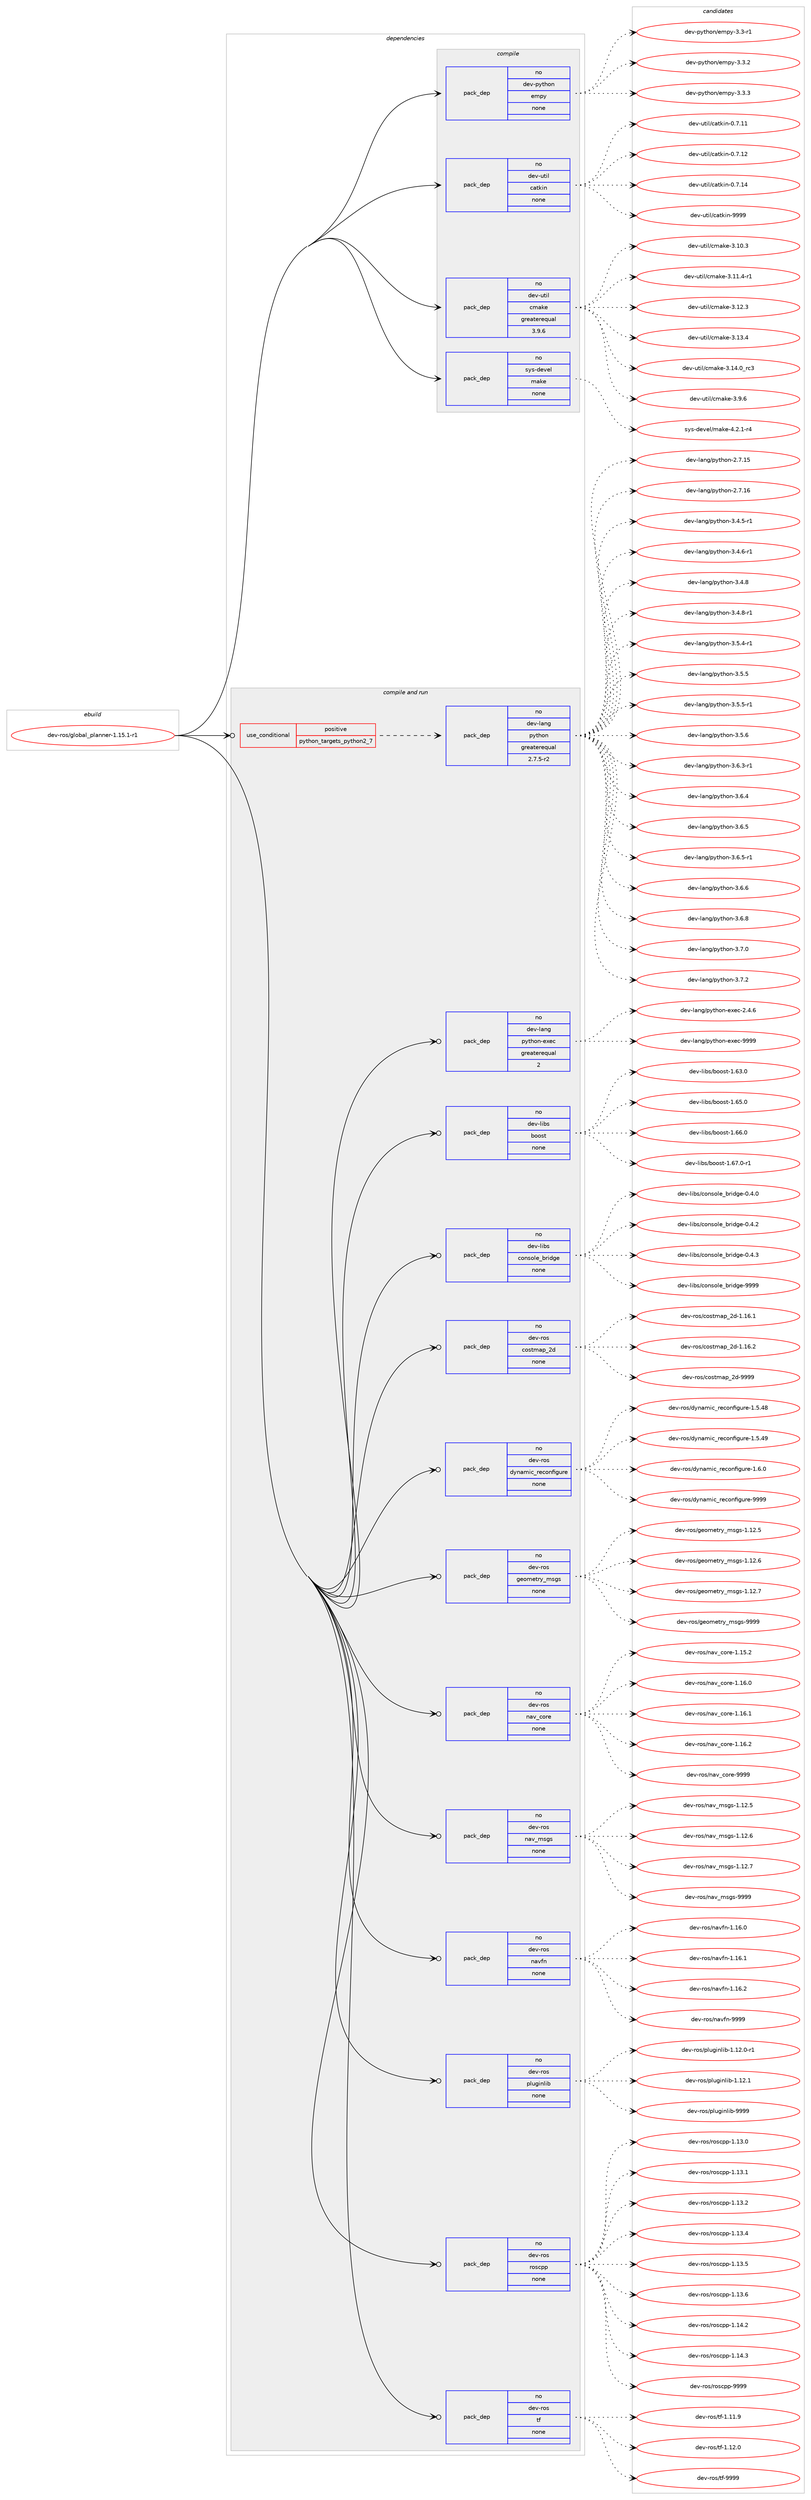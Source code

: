 digraph prolog {

# *************
# Graph options
# *************

newrank=true;
concentrate=true;
compound=true;
graph [rankdir=LR,fontname=Helvetica,fontsize=10,ranksep=1.5];#, ranksep=2.5, nodesep=0.2];
edge  [arrowhead=vee];
node  [fontname=Helvetica,fontsize=10];

# **********
# The ebuild
# **********

subgraph cluster_leftcol {
color=gray;
rank=same;
label=<<i>ebuild</i>>;
id [label="dev-ros/global_planner-1.15.1-r1", color=red, width=4, href="../dev-ros/global_planner-1.15.1-r1.svg"];
}

# ****************
# The dependencies
# ****************

subgraph cluster_midcol {
color=gray;
label=<<i>dependencies</i>>;
subgraph cluster_compile {
fillcolor="#eeeeee";
style=filled;
label=<<i>compile</i>>;
subgraph pack1044674 {
dependency1456671 [label=<<TABLE BORDER="0" CELLBORDER="1" CELLSPACING="0" CELLPADDING="4" WIDTH="220"><TR><TD ROWSPAN="6" CELLPADDING="30">pack_dep</TD></TR><TR><TD WIDTH="110">no</TD></TR><TR><TD>dev-python</TD></TR><TR><TD>empy</TD></TR><TR><TD>none</TD></TR><TR><TD></TD></TR></TABLE>>, shape=none, color=blue];
}
id:e -> dependency1456671:w [weight=20,style="solid",arrowhead="vee"];
subgraph pack1044675 {
dependency1456672 [label=<<TABLE BORDER="0" CELLBORDER="1" CELLSPACING="0" CELLPADDING="4" WIDTH="220"><TR><TD ROWSPAN="6" CELLPADDING="30">pack_dep</TD></TR><TR><TD WIDTH="110">no</TD></TR><TR><TD>dev-util</TD></TR><TR><TD>catkin</TD></TR><TR><TD>none</TD></TR><TR><TD></TD></TR></TABLE>>, shape=none, color=blue];
}
id:e -> dependency1456672:w [weight=20,style="solid",arrowhead="vee"];
subgraph pack1044676 {
dependency1456673 [label=<<TABLE BORDER="0" CELLBORDER="1" CELLSPACING="0" CELLPADDING="4" WIDTH="220"><TR><TD ROWSPAN="6" CELLPADDING="30">pack_dep</TD></TR><TR><TD WIDTH="110">no</TD></TR><TR><TD>dev-util</TD></TR><TR><TD>cmake</TD></TR><TR><TD>greaterequal</TD></TR><TR><TD>3.9.6</TD></TR></TABLE>>, shape=none, color=blue];
}
id:e -> dependency1456673:w [weight=20,style="solid",arrowhead="vee"];
subgraph pack1044677 {
dependency1456674 [label=<<TABLE BORDER="0" CELLBORDER="1" CELLSPACING="0" CELLPADDING="4" WIDTH="220"><TR><TD ROWSPAN="6" CELLPADDING="30">pack_dep</TD></TR><TR><TD WIDTH="110">no</TD></TR><TR><TD>sys-devel</TD></TR><TR><TD>make</TD></TR><TR><TD>none</TD></TR><TR><TD></TD></TR></TABLE>>, shape=none, color=blue];
}
id:e -> dependency1456674:w [weight=20,style="solid",arrowhead="vee"];
}
subgraph cluster_compileandrun {
fillcolor="#eeeeee";
style=filled;
label=<<i>compile and run</i>>;
subgraph cond388607 {
dependency1456675 [label=<<TABLE BORDER="0" CELLBORDER="1" CELLSPACING="0" CELLPADDING="4"><TR><TD ROWSPAN="3" CELLPADDING="10">use_conditional</TD></TR><TR><TD>positive</TD></TR><TR><TD>python_targets_python2_7</TD></TR></TABLE>>, shape=none, color=red];
subgraph pack1044678 {
dependency1456676 [label=<<TABLE BORDER="0" CELLBORDER="1" CELLSPACING="0" CELLPADDING="4" WIDTH="220"><TR><TD ROWSPAN="6" CELLPADDING="30">pack_dep</TD></TR><TR><TD WIDTH="110">no</TD></TR><TR><TD>dev-lang</TD></TR><TR><TD>python</TD></TR><TR><TD>greaterequal</TD></TR><TR><TD>2.7.5-r2</TD></TR></TABLE>>, shape=none, color=blue];
}
dependency1456675:e -> dependency1456676:w [weight=20,style="dashed",arrowhead="vee"];
}
id:e -> dependency1456675:w [weight=20,style="solid",arrowhead="odotvee"];
subgraph pack1044679 {
dependency1456677 [label=<<TABLE BORDER="0" CELLBORDER="1" CELLSPACING="0" CELLPADDING="4" WIDTH="220"><TR><TD ROWSPAN="6" CELLPADDING="30">pack_dep</TD></TR><TR><TD WIDTH="110">no</TD></TR><TR><TD>dev-lang</TD></TR><TR><TD>python-exec</TD></TR><TR><TD>greaterequal</TD></TR><TR><TD>2</TD></TR></TABLE>>, shape=none, color=blue];
}
id:e -> dependency1456677:w [weight=20,style="solid",arrowhead="odotvee"];
subgraph pack1044680 {
dependency1456678 [label=<<TABLE BORDER="0" CELLBORDER="1" CELLSPACING="0" CELLPADDING="4" WIDTH="220"><TR><TD ROWSPAN="6" CELLPADDING="30">pack_dep</TD></TR><TR><TD WIDTH="110">no</TD></TR><TR><TD>dev-libs</TD></TR><TR><TD>boost</TD></TR><TR><TD>none</TD></TR><TR><TD></TD></TR></TABLE>>, shape=none, color=blue];
}
id:e -> dependency1456678:w [weight=20,style="solid",arrowhead="odotvee"];
subgraph pack1044681 {
dependency1456679 [label=<<TABLE BORDER="0" CELLBORDER="1" CELLSPACING="0" CELLPADDING="4" WIDTH="220"><TR><TD ROWSPAN="6" CELLPADDING="30">pack_dep</TD></TR><TR><TD WIDTH="110">no</TD></TR><TR><TD>dev-libs</TD></TR><TR><TD>console_bridge</TD></TR><TR><TD>none</TD></TR><TR><TD></TD></TR></TABLE>>, shape=none, color=blue];
}
id:e -> dependency1456679:w [weight=20,style="solid",arrowhead="odotvee"];
subgraph pack1044682 {
dependency1456680 [label=<<TABLE BORDER="0" CELLBORDER="1" CELLSPACING="0" CELLPADDING="4" WIDTH="220"><TR><TD ROWSPAN="6" CELLPADDING="30">pack_dep</TD></TR><TR><TD WIDTH="110">no</TD></TR><TR><TD>dev-ros</TD></TR><TR><TD>costmap_2d</TD></TR><TR><TD>none</TD></TR><TR><TD></TD></TR></TABLE>>, shape=none, color=blue];
}
id:e -> dependency1456680:w [weight=20,style="solid",arrowhead="odotvee"];
subgraph pack1044683 {
dependency1456681 [label=<<TABLE BORDER="0" CELLBORDER="1" CELLSPACING="0" CELLPADDING="4" WIDTH="220"><TR><TD ROWSPAN="6" CELLPADDING="30">pack_dep</TD></TR><TR><TD WIDTH="110">no</TD></TR><TR><TD>dev-ros</TD></TR><TR><TD>dynamic_reconfigure</TD></TR><TR><TD>none</TD></TR><TR><TD></TD></TR></TABLE>>, shape=none, color=blue];
}
id:e -> dependency1456681:w [weight=20,style="solid",arrowhead="odotvee"];
subgraph pack1044684 {
dependency1456682 [label=<<TABLE BORDER="0" CELLBORDER="1" CELLSPACING="0" CELLPADDING="4" WIDTH="220"><TR><TD ROWSPAN="6" CELLPADDING="30">pack_dep</TD></TR><TR><TD WIDTH="110">no</TD></TR><TR><TD>dev-ros</TD></TR><TR><TD>geometry_msgs</TD></TR><TR><TD>none</TD></TR><TR><TD></TD></TR></TABLE>>, shape=none, color=blue];
}
id:e -> dependency1456682:w [weight=20,style="solid",arrowhead="odotvee"];
subgraph pack1044685 {
dependency1456683 [label=<<TABLE BORDER="0" CELLBORDER="1" CELLSPACING="0" CELLPADDING="4" WIDTH="220"><TR><TD ROWSPAN="6" CELLPADDING="30">pack_dep</TD></TR><TR><TD WIDTH="110">no</TD></TR><TR><TD>dev-ros</TD></TR><TR><TD>nav_core</TD></TR><TR><TD>none</TD></TR><TR><TD></TD></TR></TABLE>>, shape=none, color=blue];
}
id:e -> dependency1456683:w [weight=20,style="solid",arrowhead="odotvee"];
subgraph pack1044686 {
dependency1456684 [label=<<TABLE BORDER="0" CELLBORDER="1" CELLSPACING="0" CELLPADDING="4" WIDTH="220"><TR><TD ROWSPAN="6" CELLPADDING="30">pack_dep</TD></TR><TR><TD WIDTH="110">no</TD></TR><TR><TD>dev-ros</TD></TR><TR><TD>nav_msgs</TD></TR><TR><TD>none</TD></TR><TR><TD></TD></TR></TABLE>>, shape=none, color=blue];
}
id:e -> dependency1456684:w [weight=20,style="solid",arrowhead="odotvee"];
subgraph pack1044687 {
dependency1456685 [label=<<TABLE BORDER="0" CELLBORDER="1" CELLSPACING="0" CELLPADDING="4" WIDTH="220"><TR><TD ROWSPAN="6" CELLPADDING="30">pack_dep</TD></TR><TR><TD WIDTH="110">no</TD></TR><TR><TD>dev-ros</TD></TR><TR><TD>navfn</TD></TR><TR><TD>none</TD></TR><TR><TD></TD></TR></TABLE>>, shape=none, color=blue];
}
id:e -> dependency1456685:w [weight=20,style="solid",arrowhead="odotvee"];
subgraph pack1044688 {
dependency1456686 [label=<<TABLE BORDER="0" CELLBORDER="1" CELLSPACING="0" CELLPADDING="4" WIDTH="220"><TR><TD ROWSPAN="6" CELLPADDING="30">pack_dep</TD></TR><TR><TD WIDTH="110">no</TD></TR><TR><TD>dev-ros</TD></TR><TR><TD>pluginlib</TD></TR><TR><TD>none</TD></TR><TR><TD></TD></TR></TABLE>>, shape=none, color=blue];
}
id:e -> dependency1456686:w [weight=20,style="solid",arrowhead="odotvee"];
subgraph pack1044689 {
dependency1456687 [label=<<TABLE BORDER="0" CELLBORDER="1" CELLSPACING="0" CELLPADDING="4" WIDTH="220"><TR><TD ROWSPAN="6" CELLPADDING="30">pack_dep</TD></TR><TR><TD WIDTH="110">no</TD></TR><TR><TD>dev-ros</TD></TR><TR><TD>roscpp</TD></TR><TR><TD>none</TD></TR><TR><TD></TD></TR></TABLE>>, shape=none, color=blue];
}
id:e -> dependency1456687:w [weight=20,style="solid",arrowhead="odotvee"];
subgraph pack1044690 {
dependency1456688 [label=<<TABLE BORDER="0" CELLBORDER="1" CELLSPACING="0" CELLPADDING="4" WIDTH="220"><TR><TD ROWSPAN="6" CELLPADDING="30">pack_dep</TD></TR><TR><TD WIDTH="110">no</TD></TR><TR><TD>dev-ros</TD></TR><TR><TD>tf</TD></TR><TR><TD>none</TD></TR><TR><TD></TD></TR></TABLE>>, shape=none, color=blue];
}
id:e -> dependency1456688:w [weight=20,style="solid",arrowhead="odotvee"];
}
subgraph cluster_run {
fillcolor="#eeeeee";
style=filled;
label=<<i>run</i>>;
}
}

# **************
# The candidates
# **************

subgraph cluster_choices {
rank=same;
color=gray;
label=<<i>candidates</i>>;

subgraph choice1044674 {
color=black;
nodesep=1;
choice1001011184511212111610411111047101109112121455146514511449 [label="dev-python/empy-3.3-r1", color=red, width=4,href="../dev-python/empy-3.3-r1.svg"];
choice1001011184511212111610411111047101109112121455146514650 [label="dev-python/empy-3.3.2", color=red, width=4,href="../dev-python/empy-3.3.2.svg"];
choice1001011184511212111610411111047101109112121455146514651 [label="dev-python/empy-3.3.3", color=red, width=4,href="../dev-python/empy-3.3.3.svg"];
dependency1456671:e -> choice1001011184511212111610411111047101109112121455146514511449:w [style=dotted,weight="100"];
dependency1456671:e -> choice1001011184511212111610411111047101109112121455146514650:w [style=dotted,weight="100"];
dependency1456671:e -> choice1001011184511212111610411111047101109112121455146514651:w [style=dotted,weight="100"];
}
subgraph choice1044675 {
color=black;
nodesep=1;
choice1001011184511711610510847999711610710511045484655464949 [label="dev-util/catkin-0.7.11", color=red, width=4,href="../dev-util/catkin-0.7.11.svg"];
choice1001011184511711610510847999711610710511045484655464950 [label="dev-util/catkin-0.7.12", color=red, width=4,href="../dev-util/catkin-0.7.12.svg"];
choice1001011184511711610510847999711610710511045484655464952 [label="dev-util/catkin-0.7.14", color=red, width=4,href="../dev-util/catkin-0.7.14.svg"];
choice100101118451171161051084799971161071051104557575757 [label="dev-util/catkin-9999", color=red, width=4,href="../dev-util/catkin-9999.svg"];
dependency1456672:e -> choice1001011184511711610510847999711610710511045484655464949:w [style=dotted,weight="100"];
dependency1456672:e -> choice1001011184511711610510847999711610710511045484655464950:w [style=dotted,weight="100"];
dependency1456672:e -> choice1001011184511711610510847999711610710511045484655464952:w [style=dotted,weight="100"];
dependency1456672:e -> choice100101118451171161051084799971161071051104557575757:w [style=dotted,weight="100"];
}
subgraph choice1044676 {
color=black;
nodesep=1;
choice1001011184511711610510847991099710710145514649484651 [label="dev-util/cmake-3.10.3", color=red, width=4,href="../dev-util/cmake-3.10.3.svg"];
choice10010111845117116105108479910997107101455146494946524511449 [label="dev-util/cmake-3.11.4-r1", color=red, width=4,href="../dev-util/cmake-3.11.4-r1.svg"];
choice1001011184511711610510847991099710710145514649504651 [label="dev-util/cmake-3.12.3", color=red, width=4,href="../dev-util/cmake-3.12.3.svg"];
choice1001011184511711610510847991099710710145514649514652 [label="dev-util/cmake-3.13.4", color=red, width=4,href="../dev-util/cmake-3.13.4.svg"];
choice1001011184511711610510847991099710710145514649524648951149951 [label="dev-util/cmake-3.14.0_rc3", color=red, width=4,href="../dev-util/cmake-3.14.0_rc3.svg"];
choice10010111845117116105108479910997107101455146574654 [label="dev-util/cmake-3.9.6", color=red, width=4,href="../dev-util/cmake-3.9.6.svg"];
dependency1456673:e -> choice1001011184511711610510847991099710710145514649484651:w [style=dotted,weight="100"];
dependency1456673:e -> choice10010111845117116105108479910997107101455146494946524511449:w [style=dotted,weight="100"];
dependency1456673:e -> choice1001011184511711610510847991099710710145514649504651:w [style=dotted,weight="100"];
dependency1456673:e -> choice1001011184511711610510847991099710710145514649514652:w [style=dotted,weight="100"];
dependency1456673:e -> choice1001011184511711610510847991099710710145514649524648951149951:w [style=dotted,weight="100"];
dependency1456673:e -> choice10010111845117116105108479910997107101455146574654:w [style=dotted,weight="100"];
}
subgraph choice1044677 {
color=black;
nodesep=1;
choice1151211154510010111810110847109971071014552465046494511452 [label="sys-devel/make-4.2.1-r4", color=red, width=4,href="../sys-devel/make-4.2.1-r4.svg"];
dependency1456674:e -> choice1151211154510010111810110847109971071014552465046494511452:w [style=dotted,weight="100"];
}
subgraph choice1044678 {
color=black;
nodesep=1;
choice10010111845108971101034711212111610411111045504655464953 [label="dev-lang/python-2.7.15", color=red, width=4,href="../dev-lang/python-2.7.15.svg"];
choice10010111845108971101034711212111610411111045504655464954 [label="dev-lang/python-2.7.16", color=red, width=4,href="../dev-lang/python-2.7.16.svg"];
choice1001011184510897110103471121211161041111104551465246534511449 [label="dev-lang/python-3.4.5-r1", color=red, width=4,href="../dev-lang/python-3.4.5-r1.svg"];
choice1001011184510897110103471121211161041111104551465246544511449 [label="dev-lang/python-3.4.6-r1", color=red, width=4,href="../dev-lang/python-3.4.6-r1.svg"];
choice100101118451089711010347112121116104111110455146524656 [label="dev-lang/python-3.4.8", color=red, width=4,href="../dev-lang/python-3.4.8.svg"];
choice1001011184510897110103471121211161041111104551465246564511449 [label="dev-lang/python-3.4.8-r1", color=red, width=4,href="../dev-lang/python-3.4.8-r1.svg"];
choice1001011184510897110103471121211161041111104551465346524511449 [label="dev-lang/python-3.5.4-r1", color=red, width=4,href="../dev-lang/python-3.5.4-r1.svg"];
choice100101118451089711010347112121116104111110455146534653 [label="dev-lang/python-3.5.5", color=red, width=4,href="../dev-lang/python-3.5.5.svg"];
choice1001011184510897110103471121211161041111104551465346534511449 [label="dev-lang/python-3.5.5-r1", color=red, width=4,href="../dev-lang/python-3.5.5-r1.svg"];
choice100101118451089711010347112121116104111110455146534654 [label="dev-lang/python-3.5.6", color=red, width=4,href="../dev-lang/python-3.5.6.svg"];
choice1001011184510897110103471121211161041111104551465446514511449 [label="dev-lang/python-3.6.3-r1", color=red, width=4,href="../dev-lang/python-3.6.3-r1.svg"];
choice100101118451089711010347112121116104111110455146544652 [label="dev-lang/python-3.6.4", color=red, width=4,href="../dev-lang/python-3.6.4.svg"];
choice100101118451089711010347112121116104111110455146544653 [label="dev-lang/python-3.6.5", color=red, width=4,href="../dev-lang/python-3.6.5.svg"];
choice1001011184510897110103471121211161041111104551465446534511449 [label="dev-lang/python-3.6.5-r1", color=red, width=4,href="../dev-lang/python-3.6.5-r1.svg"];
choice100101118451089711010347112121116104111110455146544654 [label="dev-lang/python-3.6.6", color=red, width=4,href="../dev-lang/python-3.6.6.svg"];
choice100101118451089711010347112121116104111110455146544656 [label="dev-lang/python-3.6.8", color=red, width=4,href="../dev-lang/python-3.6.8.svg"];
choice100101118451089711010347112121116104111110455146554648 [label="dev-lang/python-3.7.0", color=red, width=4,href="../dev-lang/python-3.7.0.svg"];
choice100101118451089711010347112121116104111110455146554650 [label="dev-lang/python-3.7.2", color=red, width=4,href="../dev-lang/python-3.7.2.svg"];
dependency1456676:e -> choice10010111845108971101034711212111610411111045504655464953:w [style=dotted,weight="100"];
dependency1456676:e -> choice10010111845108971101034711212111610411111045504655464954:w [style=dotted,weight="100"];
dependency1456676:e -> choice1001011184510897110103471121211161041111104551465246534511449:w [style=dotted,weight="100"];
dependency1456676:e -> choice1001011184510897110103471121211161041111104551465246544511449:w [style=dotted,weight="100"];
dependency1456676:e -> choice100101118451089711010347112121116104111110455146524656:w [style=dotted,weight="100"];
dependency1456676:e -> choice1001011184510897110103471121211161041111104551465246564511449:w [style=dotted,weight="100"];
dependency1456676:e -> choice1001011184510897110103471121211161041111104551465346524511449:w [style=dotted,weight="100"];
dependency1456676:e -> choice100101118451089711010347112121116104111110455146534653:w [style=dotted,weight="100"];
dependency1456676:e -> choice1001011184510897110103471121211161041111104551465346534511449:w [style=dotted,weight="100"];
dependency1456676:e -> choice100101118451089711010347112121116104111110455146534654:w [style=dotted,weight="100"];
dependency1456676:e -> choice1001011184510897110103471121211161041111104551465446514511449:w [style=dotted,weight="100"];
dependency1456676:e -> choice100101118451089711010347112121116104111110455146544652:w [style=dotted,weight="100"];
dependency1456676:e -> choice100101118451089711010347112121116104111110455146544653:w [style=dotted,weight="100"];
dependency1456676:e -> choice1001011184510897110103471121211161041111104551465446534511449:w [style=dotted,weight="100"];
dependency1456676:e -> choice100101118451089711010347112121116104111110455146544654:w [style=dotted,weight="100"];
dependency1456676:e -> choice100101118451089711010347112121116104111110455146544656:w [style=dotted,weight="100"];
dependency1456676:e -> choice100101118451089711010347112121116104111110455146554648:w [style=dotted,weight="100"];
dependency1456676:e -> choice100101118451089711010347112121116104111110455146554650:w [style=dotted,weight="100"];
}
subgraph choice1044679 {
color=black;
nodesep=1;
choice1001011184510897110103471121211161041111104510112010199455046524654 [label="dev-lang/python-exec-2.4.6", color=red, width=4,href="../dev-lang/python-exec-2.4.6.svg"];
choice10010111845108971101034711212111610411111045101120101994557575757 [label="dev-lang/python-exec-9999", color=red, width=4,href="../dev-lang/python-exec-9999.svg"];
dependency1456677:e -> choice1001011184510897110103471121211161041111104510112010199455046524654:w [style=dotted,weight="100"];
dependency1456677:e -> choice10010111845108971101034711212111610411111045101120101994557575757:w [style=dotted,weight="100"];
}
subgraph choice1044680 {
color=black;
nodesep=1;
choice1001011184510810598115479811111111511645494654514648 [label="dev-libs/boost-1.63.0", color=red, width=4,href="../dev-libs/boost-1.63.0.svg"];
choice1001011184510810598115479811111111511645494654534648 [label="dev-libs/boost-1.65.0", color=red, width=4,href="../dev-libs/boost-1.65.0.svg"];
choice1001011184510810598115479811111111511645494654544648 [label="dev-libs/boost-1.66.0", color=red, width=4,href="../dev-libs/boost-1.66.0.svg"];
choice10010111845108105981154798111111115116454946545546484511449 [label="dev-libs/boost-1.67.0-r1", color=red, width=4,href="../dev-libs/boost-1.67.0-r1.svg"];
dependency1456678:e -> choice1001011184510810598115479811111111511645494654514648:w [style=dotted,weight="100"];
dependency1456678:e -> choice1001011184510810598115479811111111511645494654534648:w [style=dotted,weight="100"];
dependency1456678:e -> choice1001011184510810598115479811111111511645494654544648:w [style=dotted,weight="100"];
dependency1456678:e -> choice10010111845108105981154798111111115116454946545546484511449:w [style=dotted,weight="100"];
}
subgraph choice1044681 {
color=black;
nodesep=1;
choice100101118451081059811547991111101151111081019598114105100103101454846524648 [label="dev-libs/console_bridge-0.4.0", color=red, width=4,href="../dev-libs/console_bridge-0.4.0.svg"];
choice100101118451081059811547991111101151111081019598114105100103101454846524650 [label="dev-libs/console_bridge-0.4.2", color=red, width=4,href="../dev-libs/console_bridge-0.4.2.svg"];
choice100101118451081059811547991111101151111081019598114105100103101454846524651 [label="dev-libs/console_bridge-0.4.3", color=red, width=4,href="../dev-libs/console_bridge-0.4.3.svg"];
choice1001011184510810598115479911111011511110810195981141051001031014557575757 [label="dev-libs/console_bridge-9999", color=red, width=4,href="../dev-libs/console_bridge-9999.svg"];
dependency1456679:e -> choice100101118451081059811547991111101151111081019598114105100103101454846524648:w [style=dotted,weight="100"];
dependency1456679:e -> choice100101118451081059811547991111101151111081019598114105100103101454846524650:w [style=dotted,weight="100"];
dependency1456679:e -> choice100101118451081059811547991111101151111081019598114105100103101454846524651:w [style=dotted,weight="100"];
dependency1456679:e -> choice1001011184510810598115479911111011511110810195981141051001031014557575757:w [style=dotted,weight="100"];
}
subgraph choice1044682 {
color=black;
nodesep=1;
choice10010111845114111115479911111511610997112955010045494649544649 [label="dev-ros/costmap_2d-1.16.1", color=red, width=4,href="../dev-ros/costmap_2d-1.16.1.svg"];
choice10010111845114111115479911111511610997112955010045494649544650 [label="dev-ros/costmap_2d-1.16.2", color=red, width=4,href="../dev-ros/costmap_2d-1.16.2.svg"];
choice1001011184511411111547991111151161099711295501004557575757 [label="dev-ros/costmap_2d-9999", color=red, width=4,href="../dev-ros/costmap_2d-9999.svg"];
dependency1456680:e -> choice10010111845114111115479911111511610997112955010045494649544649:w [style=dotted,weight="100"];
dependency1456680:e -> choice10010111845114111115479911111511610997112955010045494649544650:w [style=dotted,weight="100"];
dependency1456680:e -> choice1001011184511411111547991111151161099711295501004557575757:w [style=dotted,weight="100"];
}
subgraph choice1044683 {
color=black;
nodesep=1;
choice10010111845114111115471001211109710910599951141019911111010210510311711410145494653465256 [label="dev-ros/dynamic_reconfigure-1.5.48", color=red, width=4,href="../dev-ros/dynamic_reconfigure-1.5.48.svg"];
choice10010111845114111115471001211109710910599951141019911111010210510311711410145494653465257 [label="dev-ros/dynamic_reconfigure-1.5.49", color=red, width=4,href="../dev-ros/dynamic_reconfigure-1.5.49.svg"];
choice100101118451141111154710012111097109105999511410199111110102105103117114101454946544648 [label="dev-ros/dynamic_reconfigure-1.6.0", color=red, width=4,href="../dev-ros/dynamic_reconfigure-1.6.0.svg"];
choice1001011184511411111547100121110971091059995114101991111101021051031171141014557575757 [label="dev-ros/dynamic_reconfigure-9999", color=red, width=4,href="../dev-ros/dynamic_reconfigure-9999.svg"];
dependency1456681:e -> choice10010111845114111115471001211109710910599951141019911111010210510311711410145494653465256:w [style=dotted,weight="100"];
dependency1456681:e -> choice10010111845114111115471001211109710910599951141019911111010210510311711410145494653465257:w [style=dotted,weight="100"];
dependency1456681:e -> choice100101118451141111154710012111097109105999511410199111110102105103117114101454946544648:w [style=dotted,weight="100"];
dependency1456681:e -> choice1001011184511411111547100121110971091059995114101991111101021051031171141014557575757:w [style=dotted,weight="100"];
}
subgraph choice1044684 {
color=black;
nodesep=1;
choice10010111845114111115471031011111091011161141219510911510311545494649504653 [label="dev-ros/geometry_msgs-1.12.5", color=red, width=4,href="../dev-ros/geometry_msgs-1.12.5.svg"];
choice10010111845114111115471031011111091011161141219510911510311545494649504654 [label="dev-ros/geometry_msgs-1.12.6", color=red, width=4,href="../dev-ros/geometry_msgs-1.12.6.svg"];
choice10010111845114111115471031011111091011161141219510911510311545494649504655 [label="dev-ros/geometry_msgs-1.12.7", color=red, width=4,href="../dev-ros/geometry_msgs-1.12.7.svg"];
choice1001011184511411111547103101111109101116114121951091151031154557575757 [label="dev-ros/geometry_msgs-9999", color=red, width=4,href="../dev-ros/geometry_msgs-9999.svg"];
dependency1456682:e -> choice10010111845114111115471031011111091011161141219510911510311545494649504653:w [style=dotted,weight="100"];
dependency1456682:e -> choice10010111845114111115471031011111091011161141219510911510311545494649504654:w [style=dotted,weight="100"];
dependency1456682:e -> choice10010111845114111115471031011111091011161141219510911510311545494649504655:w [style=dotted,weight="100"];
dependency1456682:e -> choice1001011184511411111547103101111109101116114121951091151031154557575757:w [style=dotted,weight="100"];
}
subgraph choice1044685 {
color=black;
nodesep=1;
choice100101118451141111154711097118959911111410145494649534650 [label="dev-ros/nav_core-1.15.2", color=red, width=4,href="../dev-ros/nav_core-1.15.2.svg"];
choice100101118451141111154711097118959911111410145494649544648 [label="dev-ros/nav_core-1.16.0", color=red, width=4,href="../dev-ros/nav_core-1.16.0.svg"];
choice100101118451141111154711097118959911111410145494649544649 [label="dev-ros/nav_core-1.16.1", color=red, width=4,href="../dev-ros/nav_core-1.16.1.svg"];
choice100101118451141111154711097118959911111410145494649544650 [label="dev-ros/nav_core-1.16.2", color=red, width=4,href="../dev-ros/nav_core-1.16.2.svg"];
choice10010111845114111115471109711895991111141014557575757 [label="dev-ros/nav_core-9999", color=red, width=4,href="../dev-ros/nav_core-9999.svg"];
dependency1456683:e -> choice100101118451141111154711097118959911111410145494649534650:w [style=dotted,weight="100"];
dependency1456683:e -> choice100101118451141111154711097118959911111410145494649544648:w [style=dotted,weight="100"];
dependency1456683:e -> choice100101118451141111154711097118959911111410145494649544649:w [style=dotted,weight="100"];
dependency1456683:e -> choice100101118451141111154711097118959911111410145494649544650:w [style=dotted,weight="100"];
dependency1456683:e -> choice10010111845114111115471109711895991111141014557575757:w [style=dotted,weight="100"];
}
subgraph choice1044686 {
color=black;
nodesep=1;
choice1001011184511411111547110971189510911510311545494649504653 [label="dev-ros/nav_msgs-1.12.5", color=red, width=4,href="../dev-ros/nav_msgs-1.12.5.svg"];
choice1001011184511411111547110971189510911510311545494649504654 [label="dev-ros/nav_msgs-1.12.6", color=red, width=4,href="../dev-ros/nav_msgs-1.12.6.svg"];
choice1001011184511411111547110971189510911510311545494649504655 [label="dev-ros/nav_msgs-1.12.7", color=red, width=4,href="../dev-ros/nav_msgs-1.12.7.svg"];
choice100101118451141111154711097118951091151031154557575757 [label="dev-ros/nav_msgs-9999", color=red, width=4,href="../dev-ros/nav_msgs-9999.svg"];
dependency1456684:e -> choice1001011184511411111547110971189510911510311545494649504653:w [style=dotted,weight="100"];
dependency1456684:e -> choice1001011184511411111547110971189510911510311545494649504654:w [style=dotted,weight="100"];
dependency1456684:e -> choice1001011184511411111547110971189510911510311545494649504655:w [style=dotted,weight="100"];
dependency1456684:e -> choice100101118451141111154711097118951091151031154557575757:w [style=dotted,weight="100"];
}
subgraph choice1044687 {
color=black;
nodesep=1;
choice10010111845114111115471109711810211045494649544648 [label="dev-ros/navfn-1.16.0", color=red, width=4,href="../dev-ros/navfn-1.16.0.svg"];
choice10010111845114111115471109711810211045494649544649 [label="dev-ros/navfn-1.16.1", color=red, width=4,href="../dev-ros/navfn-1.16.1.svg"];
choice10010111845114111115471109711810211045494649544650 [label="dev-ros/navfn-1.16.2", color=red, width=4,href="../dev-ros/navfn-1.16.2.svg"];
choice1001011184511411111547110971181021104557575757 [label="dev-ros/navfn-9999", color=red, width=4,href="../dev-ros/navfn-9999.svg"];
dependency1456685:e -> choice10010111845114111115471109711810211045494649544648:w [style=dotted,weight="100"];
dependency1456685:e -> choice10010111845114111115471109711810211045494649544649:w [style=dotted,weight="100"];
dependency1456685:e -> choice10010111845114111115471109711810211045494649544650:w [style=dotted,weight="100"];
dependency1456685:e -> choice1001011184511411111547110971181021104557575757:w [style=dotted,weight="100"];
}
subgraph choice1044688 {
color=black;
nodesep=1;
choice100101118451141111154711210811710310511010810598454946495046484511449 [label="dev-ros/pluginlib-1.12.0-r1", color=red, width=4,href="../dev-ros/pluginlib-1.12.0-r1.svg"];
choice10010111845114111115471121081171031051101081059845494649504649 [label="dev-ros/pluginlib-1.12.1", color=red, width=4,href="../dev-ros/pluginlib-1.12.1.svg"];
choice1001011184511411111547112108117103105110108105984557575757 [label="dev-ros/pluginlib-9999", color=red, width=4,href="../dev-ros/pluginlib-9999.svg"];
dependency1456686:e -> choice100101118451141111154711210811710310511010810598454946495046484511449:w [style=dotted,weight="100"];
dependency1456686:e -> choice10010111845114111115471121081171031051101081059845494649504649:w [style=dotted,weight="100"];
dependency1456686:e -> choice1001011184511411111547112108117103105110108105984557575757:w [style=dotted,weight="100"];
}
subgraph choice1044689 {
color=black;
nodesep=1;
choice10010111845114111115471141111159911211245494649514648 [label="dev-ros/roscpp-1.13.0", color=red, width=4,href="../dev-ros/roscpp-1.13.0.svg"];
choice10010111845114111115471141111159911211245494649514649 [label="dev-ros/roscpp-1.13.1", color=red, width=4,href="../dev-ros/roscpp-1.13.1.svg"];
choice10010111845114111115471141111159911211245494649514650 [label="dev-ros/roscpp-1.13.2", color=red, width=4,href="../dev-ros/roscpp-1.13.2.svg"];
choice10010111845114111115471141111159911211245494649514652 [label="dev-ros/roscpp-1.13.4", color=red, width=4,href="../dev-ros/roscpp-1.13.4.svg"];
choice10010111845114111115471141111159911211245494649514653 [label="dev-ros/roscpp-1.13.5", color=red, width=4,href="../dev-ros/roscpp-1.13.5.svg"];
choice10010111845114111115471141111159911211245494649514654 [label="dev-ros/roscpp-1.13.6", color=red, width=4,href="../dev-ros/roscpp-1.13.6.svg"];
choice10010111845114111115471141111159911211245494649524650 [label="dev-ros/roscpp-1.14.2", color=red, width=4,href="../dev-ros/roscpp-1.14.2.svg"];
choice10010111845114111115471141111159911211245494649524651 [label="dev-ros/roscpp-1.14.3", color=red, width=4,href="../dev-ros/roscpp-1.14.3.svg"];
choice1001011184511411111547114111115991121124557575757 [label="dev-ros/roscpp-9999", color=red, width=4,href="../dev-ros/roscpp-9999.svg"];
dependency1456687:e -> choice10010111845114111115471141111159911211245494649514648:w [style=dotted,weight="100"];
dependency1456687:e -> choice10010111845114111115471141111159911211245494649514649:w [style=dotted,weight="100"];
dependency1456687:e -> choice10010111845114111115471141111159911211245494649514650:w [style=dotted,weight="100"];
dependency1456687:e -> choice10010111845114111115471141111159911211245494649514652:w [style=dotted,weight="100"];
dependency1456687:e -> choice10010111845114111115471141111159911211245494649514653:w [style=dotted,weight="100"];
dependency1456687:e -> choice10010111845114111115471141111159911211245494649514654:w [style=dotted,weight="100"];
dependency1456687:e -> choice10010111845114111115471141111159911211245494649524650:w [style=dotted,weight="100"];
dependency1456687:e -> choice10010111845114111115471141111159911211245494649524651:w [style=dotted,weight="100"];
dependency1456687:e -> choice1001011184511411111547114111115991121124557575757:w [style=dotted,weight="100"];
}
subgraph choice1044690 {
color=black;
nodesep=1;
choice100101118451141111154711610245494649494657 [label="dev-ros/tf-1.11.9", color=red, width=4,href="../dev-ros/tf-1.11.9.svg"];
choice100101118451141111154711610245494649504648 [label="dev-ros/tf-1.12.0", color=red, width=4,href="../dev-ros/tf-1.12.0.svg"];
choice10010111845114111115471161024557575757 [label="dev-ros/tf-9999", color=red, width=4,href="../dev-ros/tf-9999.svg"];
dependency1456688:e -> choice100101118451141111154711610245494649494657:w [style=dotted,weight="100"];
dependency1456688:e -> choice100101118451141111154711610245494649504648:w [style=dotted,weight="100"];
dependency1456688:e -> choice10010111845114111115471161024557575757:w [style=dotted,weight="100"];
}
}

}
